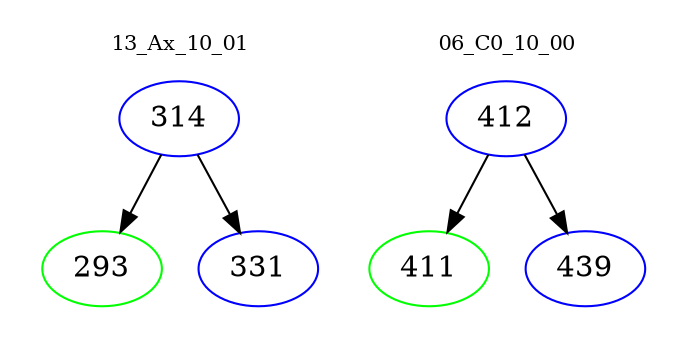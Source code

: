 digraph{
subgraph cluster_0 {
color = white
label = "13_Ax_10_01";
fontsize=10;
T0_314 [label="314", color="blue"]
T0_314 -> T0_293 [color="black"]
T0_293 [label="293", color="green"]
T0_314 -> T0_331 [color="black"]
T0_331 [label="331", color="blue"]
}
subgraph cluster_1 {
color = white
label = "06_C0_10_00";
fontsize=10;
T1_412 [label="412", color="blue"]
T1_412 -> T1_411 [color="black"]
T1_411 [label="411", color="green"]
T1_412 -> T1_439 [color="black"]
T1_439 [label="439", color="blue"]
}
}
